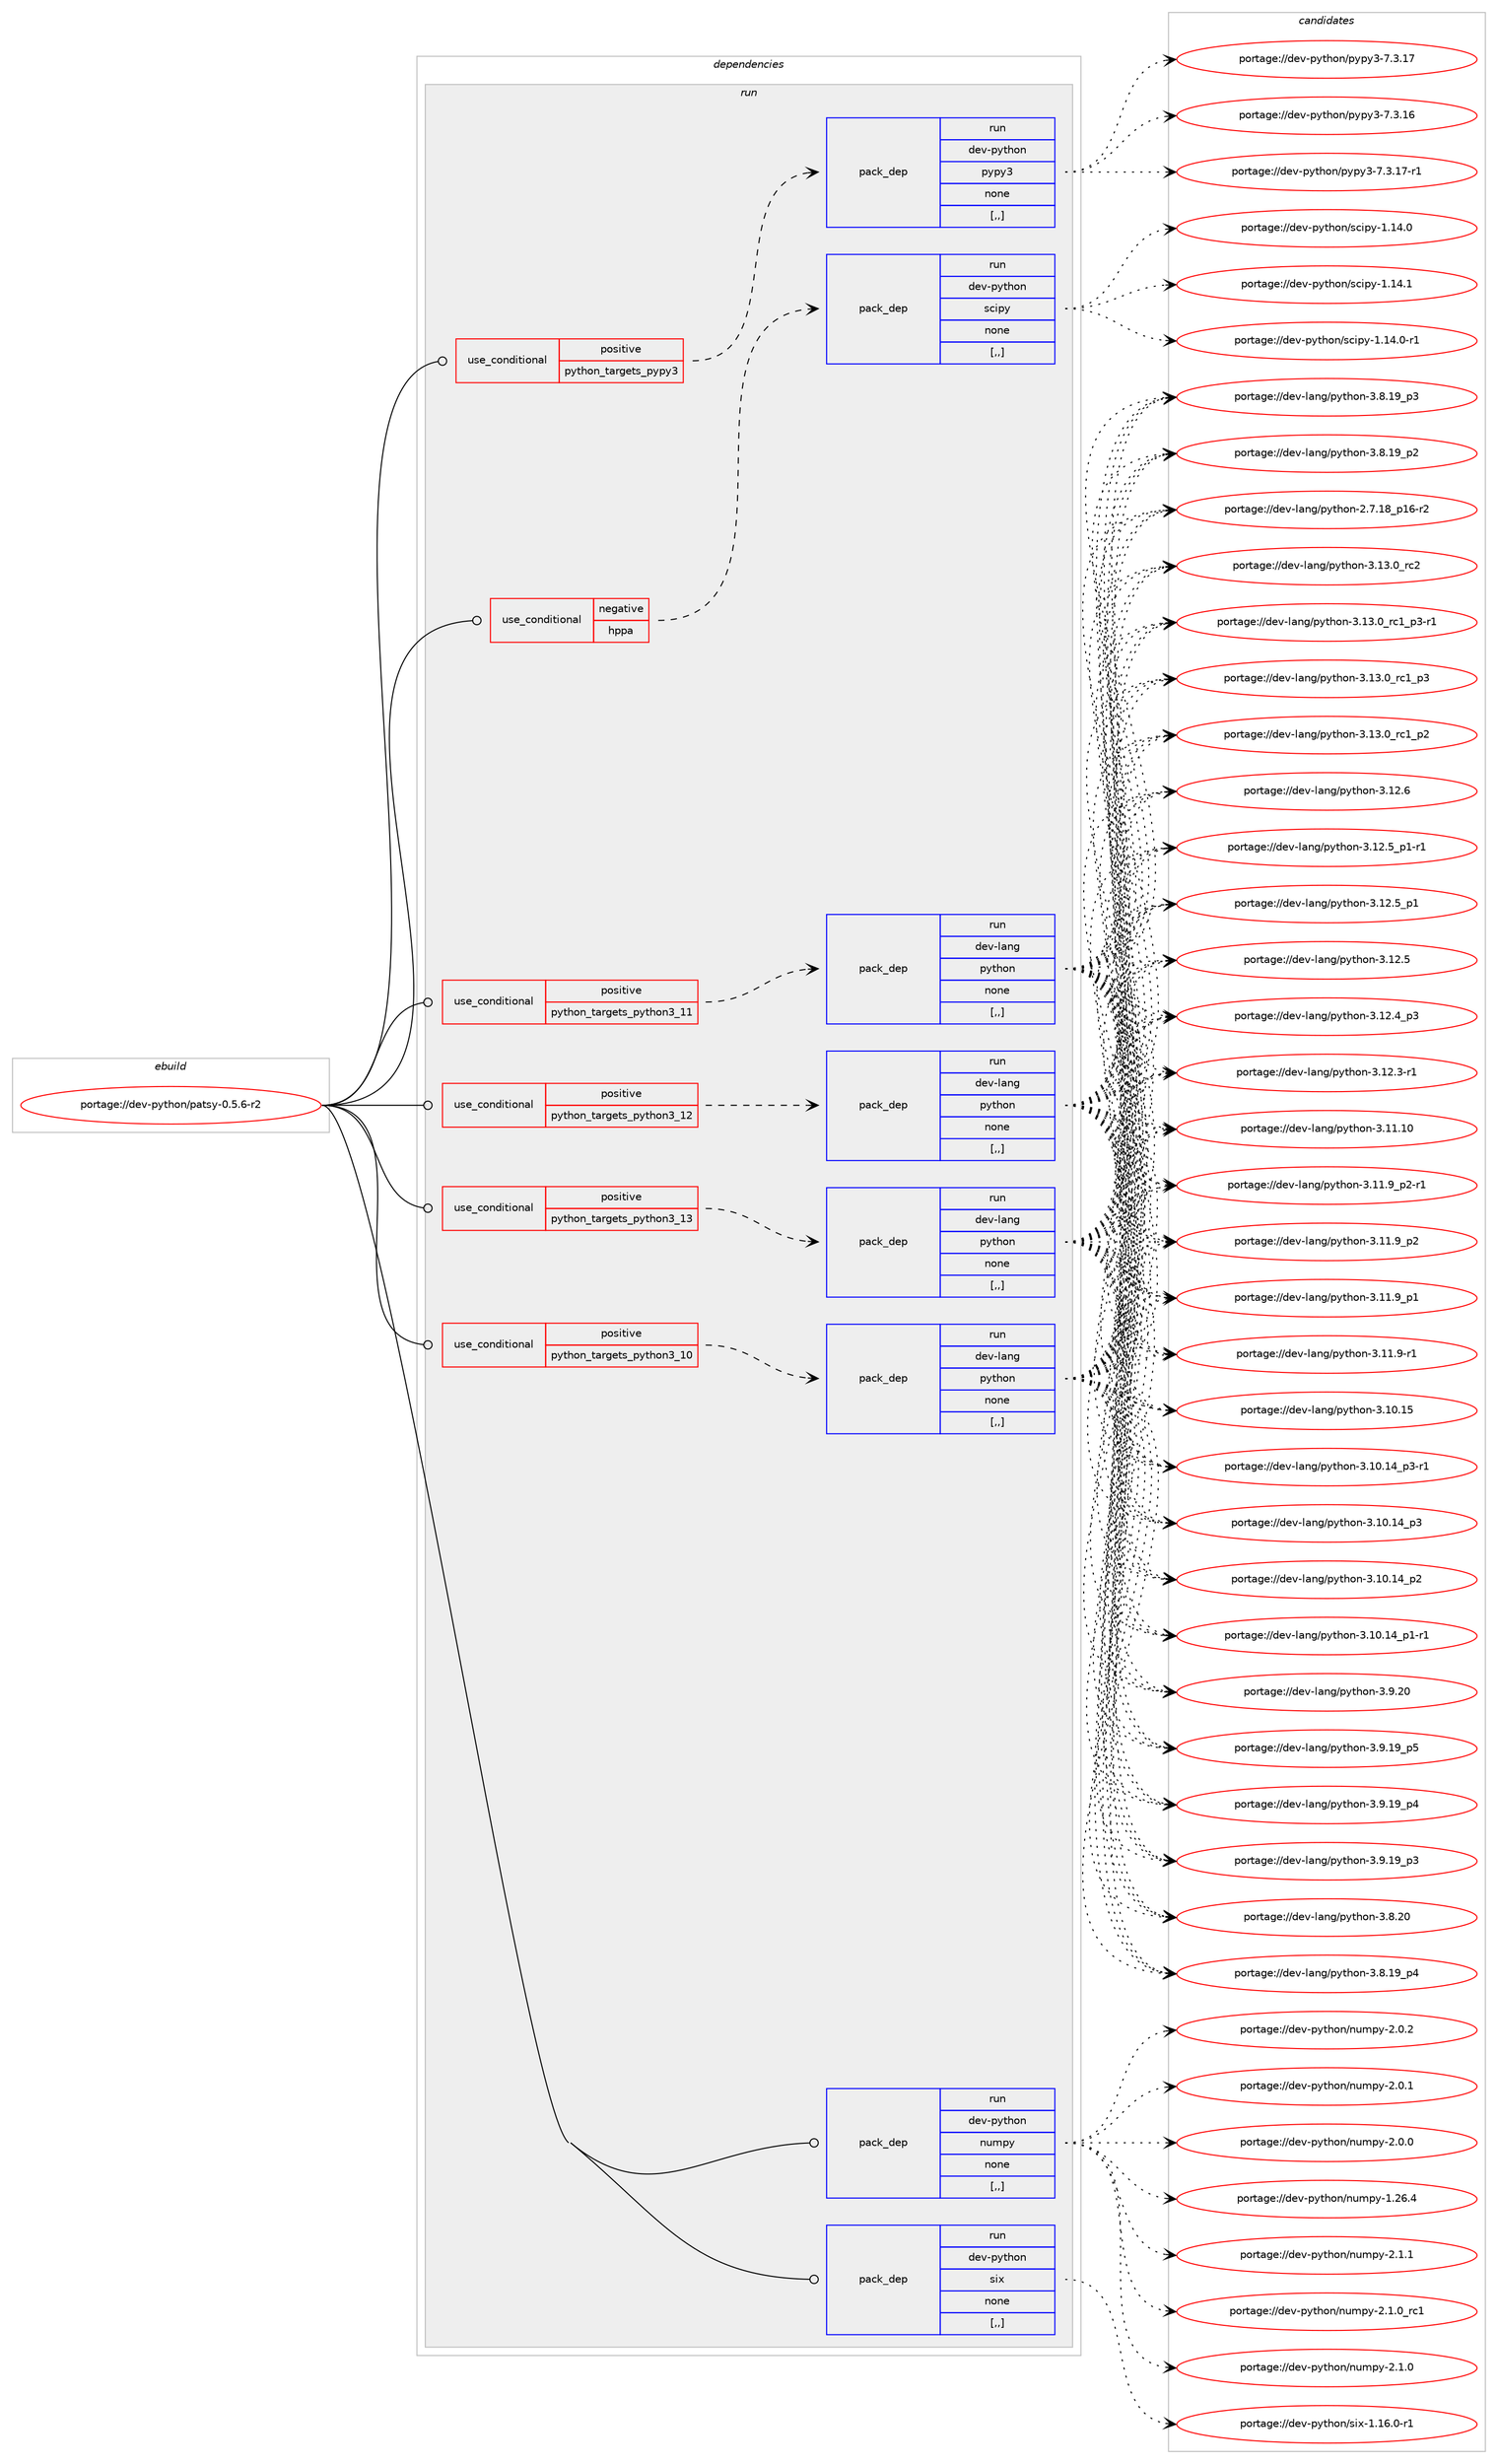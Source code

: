 digraph prolog {

# *************
# Graph options
# *************

newrank=true;
concentrate=true;
compound=true;
graph [rankdir=LR,fontname=Helvetica,fontsize=10,ranksep=1.5];#, ranksep=2.5, nodesep=0.2];
edge  [arrowhead=vee];
node  [fontname=Helvetica,fontsize=10];

# **********
# The ebuild
# **********

subgraph cluster_leftcol {
color=gray;
label=<<i>ebuild</i>>;
id [label="portage://dev-python/patsy-0.5.6-r2", color=red, width=4, href="../dev-python/patsy-0.5.6-r2.svg"];
}

# ****************
# The dependencies
# ****************

subgraph cluster_midcol {
color=gray;
label=<<i>dependencies</i>>;
subgraph cluster_compile {
fillcolor="#eeeeee";
style=filled;
label=<<i>compile</i>>;
}
subgraph cluster_compileandrun {
fillcolor="#eeeeee";
style=filled;
label=<<i>compile and run</i>>;
}
subgraph cluster_run {
fillcolor="#eeeeee";
style=filled;
label=<<i>run</i>>;
subgraph cond166181 {
dependency648402 [label=<<TABLE BORDER="0" CELLBORDER="1" CELLSPACING="0" CELLPADDING="4"><TR><TD ROWSPAN="3" CELLPADDING="10">use_conditional</TD></TR><TR><TD>negative</TD></TR><TR><TD>hppa</TD></TR></TABLE>>, shape=none, color=red];
subgraph pack477400 {
dependency648403 [label=<<TABLE BORDER="0" CELLBORDER="1" CELLSPACING="0" CELLPADDING="4" WIDTH="220"><TR><TD ROWSPAN="6" CELLPADDING="30">pack_dep</TD></TR><TR><TD WIDTH="110">run</TD></TR><TR><TD>dev-python</TD></TR><TR><TD>scipy</TD></TR><TR><TD>none</TD></TR><TR><TD>[,,]</TD></TR></TABLE>>, shape=none, color=blue];
}
dependency648402:e -> dependency648403:w [weight=20,style="dashed",arrowhead="vee"];
}
id:e -> dependency648402:w [weight=20,style="solid",arrowhead="odot"];
subgraph cond166182 {
dependency648404 [label=<<TABLE BORDER="0" CELLBORDER="1" CELLSPACING="0" CELLPADDING="4"><TR><TD ROWSPAN="3" CELLPADDING="10">use_conditional</TD></TR><TR><TD>positive</TD></TR><TR><TD>python_targets_pypy3</TD></TR></TABLE>>, shape=none, color=red];
subgraph pack477401 {
dependency648405 [label=<<TABLE BORDER="0" CELLBORDER="1" CELLSPACING="0" CELLPADDING="4" WIDTH="220"><TR><TD ROWSPAN="6" CELLPADDING="30">pack_dep</TD></TR><TR><TD WIDTH="110">run</TD></TR><TR><TD>dev-python</TD></TR><TR><TD>pypy3</TD></TR><TR><TD>none</TD></TR><TR><TD>[,,]</TD></TR></TABLE>>, shape=none, color=blue];
}
dependency648404:e -> dependency648405:w [weight=20,style="dashed",arrowhead="vee"];
}
id:e -> dependency648404:w [weight=20,style="solid",arrowhead="odot"];
subgraph cond166183 {
dependency648406 [label=<<TABLE BORDER="0" CELLBORDER="1" CELLSPACING="0" CELLPADDING="4"><TR><TD ROWSPAN="3" CELLPADDING="10">use_conditional</TD></TR><TR><TD>positive</TD></TR><TR><TD>python_targets_python3_10</TD></TR></TABLE>>, shape=none, color=red];
subgraph pack477402 {
dependency648407 [label=<<TABLE BORDER="0" CELLBORDER="1" CELLSPACING="0" CELLPADDING="4" WIDTH="220"><TR><TD ROWSPAN="6" CELLPADDING="30">pack_dep</TD></TR><TR><TD WIDTH="110">run</TD></TR><TR><TD>dev-lang</TD></TR><TR><TD>python</TD></TR><TR><TD>none</TD></TR><TR><TD>[,,]</TD></TR></TABLE>>, shape=none, color=blue];
}
dependency648406:e -> dependency648407:w [weight=20,style="dashed",arrowhead="vee"];
}
id:e -> dependency648406:w [weight=20,style="solid",arrowhead="odot"];
subgraph cond166184 {
dependency648408 [label=<<TABLE BORDER="0" CELLBORDER="1" CELLSPACING="0" CELLPADDING="4"><TR><TD ROWSPAN="3" CELLPADDING="10">use_conditional</TD></TR><TR><TD>positive</TD></TR><TR><TD>python_targets_python3_11</TD></TR></TABLE>>, shape=none, color=red];
subgraph pack477403 {
dependency648409 [label=<<TABLE BORDER="0" CELLBORDER="1" CELLSPACING="0" CELLPADDING="4" WIDTH="220"><TR><TD ROWSPAN="6" CELLPADDING="30">pack_dep</TD></TR><TR><TD WIDTH="110">run</TD></TR><TR><TD>dev-lang</TD></TR><TR><TD>python</TD></TR><TR><TD>none</TD></TR><TR><TD>[,,]</TD></TR></TABLE>>, shape=none, color=blue];
}
dependency648408:e -> dependency648409:w [weight=20,style="dashed",arrowhead="vee"];
}
id:e -> dependency648408:w [weight=20,style="solid",arrowhead="odot"];
subgraph cond166185 {
dependency648410 [label=<<TABLE BORDER="0" CELLBORDER="1" CELLSPACING="0" CELLPADDING="4"><TR><TD ROWSPAN="3" CELLPADDING="10">use_conditional</TD></TR><TR><TD>positive</TD></TR><TR><TD>python_targets_python3_12</TD></TR></TABLE>>, shape=none, color=red];
subgraph pack477404 {
dependency648411 [label=<<TABLE BORDER="0" CELLBORDER="1" CELLSPACING="0" CELLPADDING="4" WIDTH="220"><TR><TD ROWSPAN="6" CELLPADDING="30">pack_dep</TD></TR><TR><TD WIDTH="110">run</TD></TR><TR><TD>dev-lang</TD></TR><TR><TD>python</TD></TR><TR><TD>none</TD></TR><TR><TD>[,,]</TD></TR></TABLE>>, shape=none, color=blue];
}
dependency648410:e -> dependency648411:w [weight=20,style="dashed",arrowhead="vee"];
}
id:e -> dependency648410:w [weight=20,style="solid",arrowhead="odot"];
subgraph cond166186 {
dependency648412 [label=<<TABLE BORDER="0" CELLBORDER="1" CELLSPACING="0" CELLPADDING="4"><TR><TD ROWSPAN="3" CELLPADDING="10">use_conditional</TD></TR><TR><TD>positive</TD></TR><TR><TD>python_targets_python3_13</TD></TR></TABLE>>, shape=none, color=red];
subgraph pack477405 {
dependency648413 [label=<<TABLE BORDER="0" CELLBORDER="1" CELLSPACING="0" CELLPADDING="4" WIDTH="220"><TR><TD ROWSPAN="6" CELLPADDING="30">pack_dep</TD></TR><TR><TD WIDTH="110">run</TD></TR><TR><TD>dev-lang</TD></TR><TR><TD>python</TD></TR><TR><TD>none</TD></TR><TR><TD>[,,]</TD></TR></TABLE>>, shape=none, color=blue];
}
dependency648412:e -> dependency648413:w [weight=20,style="dashed",arrowhead="vee"];
}
id:e -> dependency648412:w [weight=20,style="solid",arrowhead="odot"];
subgraph pack477406 {
dependency648414 [label=<<TABLE BORDER="0" CELLBORDER="1" CELLSPACING="0" CELLPADDING="4" WIDTH="220"><TR><TD ROWSPAN="6" CELLPADDING="30">pack_dep</TD></TR><TR><TD WIDTH="110">run</TD></TR><TR><TD>dev-python</TD></TR><TR><TD>numpy</TD></TR><TR><TD>none</TD></TR><TR><TD>[,,]</TD></TR></TABLE>>, shape=none, color=blue];
}
id:e -> dependency648414:w [weight=20,style="solid",arrowhead="odot"];
subgraph pack477407 {
dependency648415 [label=<<TABLE BORDER="0" CELLBORDER="1" CELLSPACING="0" CELLPADDING="4" WIDTH="220"><TR><TD ROWSPAN="6" CELLPADDING="30">pack_dep</TD></TR><TR><TD WIDTH="110">run</TD></TR><TR><TD>dev-python</TD></TR><TR><TD>six</TD></TR><TR><TD>none</TD></TR><TR><TD>[,,]</TD></TR></TABLE>>, shape=none, color=blue];
}
id:e -> dependency648415:w [weight=20,style="solid",arrowhead="odot"];
}
}

# **************
# The candidates
# **************

subgraph cluster_choices {
rank=same;
color=gray;
label=<<i>candidates</i>>;

subgraph choice477400 {
color=black;
nodesep=1;
choice10010111845112121116104111110471159910511212145494649524649 [label="portage://dev-python/scipy-1.14.1", color=red, width=4,href="../dev-python/scipy-1.14.1.svg"];
choice100101118451121211161041111104711599105112121454946495246484511449 [label="portage://dev-python/scipy-1.14.0-r1", color=red, width=4,href="../dev-python/scipy-1.14.0-r1.svg"];
choice10010111845112121116104111110471159910511212145494649524648 [label="portage://dev-python/scipy-1.14.0", color=red, width=4,href="../dev-python/scipy-1.14.0.svg"];
dependency648403:e -> choice10010111845112121116104111110471159910511212145494649524649:w [style=dotted,weight="100"];
dependency648403:e -> choice100101118451121211161041111104711599105112121454946495246484511449:w [style=dotted,weight="100"];
dependency648403:e -> choice10010111845112121116104111110471159910511212145494649524648:w [style=dotted,weight="100"];
}
subgraph choice477401 {
color=black;
nodesep=1;
choice100101118451121211161041111104711212111212151455546514649554511449 [label="portage://dev-python/pypy3-7.3.17-r1", color=red, width=4,href="../dev-python/pypy3-7.3.17-r1.svg"];
choice10010111845112121116104111110471121211121215145554651464955 [label="portage://dev-python/pypy3-7.3.17", color=red, width=4,href="../dev-python/pypy3-7.3.17.svg"];
choice10010111845112121116104111110471121211121215145554651464954 [label="portage://dev-python/pypy3-7.3.16", color=red, width=4,href="../dev-python/pypy3-7.3.16.svg"];
dependency648405:e -> choice100101118451121211161041111104711212111212151455546514649554511449:w [style=dotted,weight="100"];
dependency648405:e -> choice10010111845112121116104111110471121211121215145554651464955:w [style=dotted,weight="100"];
dependency648405:e -> choice10010111845112121116104111110471121211121215145554651464954:w [style=dotted,weight="100"];
}
subgraph choice477402 {
color=black;
nodesep=1;
choice10010111845108971101034711212111610411111045514649514648951149950 [label="portage://dev-lang/python-3.13.0_rc2", color=red, width=4,href="../dev-lang/python-3.13.0_rc2.svg"];
choice1001011184510897110103471121211161041111104551464951464895114994995112514511449 [label="portage://dev-lang/python-3.13.0_rc1_p3-r1", color=red, width=4,href="../dev-lang/python-3.13.0_rc1_p3-r1.svg"];
choice100101118451089711010347112121116104111110455146495146489511499499511251 [label="portage://dev-lang/python-3.13.0_rc1_p3", color=red, width=4,href="../dev-lang/python-3.13.0_rc1_p3.svg"];
choice100101118451089711010347112121116104111110455146495146489511499499511250 [label="portage://dev-lang/python-3.13.0_rc1_p2", color=red, width=4,href="../dev-lang/python-3.13.0_rc1_p2.svg"];
choice10010111845108971101034711212111610411111045514649504654 [label="portage://dev-lang/python-3.12.6", color=red, width=4,href="../dev-lang/python-3.12.6.svg"];
choice1001011184510897110103471121211161041111104551464950465395112494511449 [label="portage://dev-lang/python-3.12.5_p1-r1", color=red, width=4,href="../dev-lang/python-3.12.5_p1-r1.svg"];
choice100101118451089711010347112121116104111110455146495046539511249 [label="portage://dev-lang/python-3.12.5_p1", color=red, width=4,href="../dev-lang/python-3.12.5_p1.svg"];
choice10010111845108971101034711212111610411111045514649504653 [label="portage://dev-lang/python-3.12.5", color=red, width=4,href="../dev-lang/python-3.12.5.svg"];
choice100101118451089711010347112121116104111110455146495046529511251 [label="portage://dev-lang/python-3.12.4_p3", color=red, width=4,href="../dev-lang/python-3.12.4_p3.svg"];
choice100101118451089711010347112121116104111110455146495046514511449 [label="portage://dev-lang/python-3.12.3-r1", color=red, width=4,href="../dev-lang/python-3.12.3-r1.svg"];
choice1001011184510897110103471121211161041111104551464949464948 [label="portage://dev-lang/python-3.11.10", color=red, width=4,href="../dev-lang/python-3.11.10.svg"];
choice1001011184510897110103471121211161041111104551464949465795112504511449 [label="portage://dev-lang/python-3.11.9_p2-r1", color=red, width=4,href="../dev-lang/python-3.11.9_p2-r1.svg"];
choice100101118451089711010347112121116104111110455146494946579511250 [label="portage://dev-lang/python-3.11.9_p2", color=red, width=4,href="../dev-lang/python-3.11.9_p2.svg"];
choice100101118451089711010347112121116104111110455146494946579511249 [label="portage://dev-lang/python-3.11.9_p1", color=red, width=4,href="../dev-lang/python-3.11.9_p1.svg"];
choice100101118451089711010347112121116104111110455146494946574511449 [label="portage://dev-lang/python-3.11.9-r1", color=red, width=4,href="../dev-lang/python-3.11.9-r1.svg"];
choice1001011184510897110103471121211161041111104551464948464953 [label="portage://dev-lang/python-3.10.15", color=red, width=4,href="../dev-lang/python-3.10.15.svg"];
choice100101118451089711010347112121116104111110455146494846495295112514511449 [label="portage://dev-lang/python-3.10.14_p3-r1", color=red, width=4,href="../dev-lang/python-3.10.14_p3-r1.svg"];
choice10010111845108971101034711212111610411111045514649484649529511251 [label="portage://dev-lang/python-3.10.14_p3", color=red, width=4,href="../dev-lang/python-3.10.14_p3.svg"];
choice10010111845108971101034711212111610411111045514649484649529511250 [label="portage://dev-lang/python-3.10.14_p2", color=red, width=4,href="../dev-lang/python-3.10.14_p2.svg"];
choice100101118451089711010347112121116104111110455146494846495295112494511449 [label="portage://dev-lang/python-3.10.14_p1-r1", color=red, width=4,href="../dev-lang/python-3.10.14_p1-r1.svg"];
choice10010111845108971101034711212111610411111045514657465048 [label="portage://dev-lang/python-3.9.20", color=red, width=4,href="../dev-lang/python-3.9.20.svg"];
choice100101118451089711010347112121116104111110455146574649579511253 [label="portage://dev-lang/python-3.9.19_p5", color=red, width=4,href="../dev-lang/python-3.9.19_p5.svg"];
choice100101118451089711010347112121116104111110455146574649579511252 [label="portage://dev-lang/python-3.9.19_p4", color=red, width=4,href="../dev-lang/python-3.9.19_p4.svg"];
choice100101118451089711010347112121116104111110455146574649579511251 [label="portage://dev-lang/python-3.9.19_p3", color=red, width=4,href="../dev-lang/python-3.9.19_p3.svg"];
choice10010111845108971101034711212111610411111045514656465048 [label="portage://dev-lang/python-3.8.20", color=red, width=4,href="../dev-lang/python-3.8.20.svg"];
choice100101118451089711010347112121116104111110455146564649579511252 [label="portage://dev-lang/python-3.8.19_p4", color=red, width=4,href="../dev-lang/python-3.8.19_p4.svg"];
choice100101118451089711010347112121116104111110455146564649579511251 [label="portage://dev-lang/python-3.8.19_p3", color=red, width=4,href="../dev-lang/python-3.8.19_p3.svg"];
choice100101118451089711010347112121116104111110455146564649579511250 [label="portage://dev-lang/python-3.8.19_p2", color=red, width=4,href="../dev-lang/python-3.8.19_p2.svg"];
choice100101118451089711010347112121116104111110455046554649569511249544511450 [label="portage://dev-lang/python-2.7.18_p16-r2", color=red, width=4,href="../dev-lang/python-2.7.18_p16-r2.svg"];
dependency648407:e -> choice10010111845108971101034711212111610411111045514649514648951149950:w [style=dotted,weight="100"];
dependency648407:e -> choice1001011184510897110103471121211161041111104551464951464895114994995112514511449:w [style=dotted,weight="100"];
dependency648407:e -> choice100101118451089711010347112121116104111110455146495146489511499499511251:w [style=dotted,weight="100"];
dependency648407:e -> choice100101118451089711010347112121116104111110455146495146489511499499511250:w [style=dotted,weight="100"];
dependency648407:e -> choice10010111845108971101034711212111610411111045514649504654:w [style=dotted,weight="100"];
dependency648407:e -> choice1001011184510897110103471121211161041111104551464950465395112494511449:w [style=dotted,weight="100"];
dependency648407:e -> choice100101118451089711010347112121116104111110455146495046539511249:w [style=dotted,weight="100"];
dependency648407:e -> choice10010111845108971101034711212111610411111045514649504653:w [style=dotted,weight="100"];
dependency648407:e -> choice100101118451089711010347112121116104111110455146495046529511251:w [style=dotted,weight="100"];
dependency648407:e -> choice100101118451089711010347112121116104111110455146495046514511449:w [style=dotted,weight="100"];
dependency648407:e -> choice1001011184510897110103471121211161041111104551464949464948:w [style=dotted,weight="100"];
dependency648407:e -> choice1001011184510897110103471121211161041111104551464949465795112504511449:w [style=dotted,weight="100"];
dependency648407:e -> choice100101118451089711010347112121116104111110455146494946579511250:w [style=dotted,weight="100"];
dependency648407:e -> choice100101118451089711010347112121116104111110455146494946579511249:w [style=dotted,weight="100"];
dependency648407:e -> choice100101118451089711010347112121116104111110455146494946574511449:w [style=dotted,weight="100"];
dependency648407:e -> choice1001011184510897110103471121211161041111104551464948464953:w [style=dotted,weight="100"];
dependency648407:e -> choice100101118451089711010347112121116104111110455146494846495295112514511449:w [style=dotted,weight="100"];
dependency648407:e -> choice10010111845108971101034711212111610411111045514649484649529511251:w [style=dotted,weight="100"];
dependency648407:e -> choice10010111845108971101034711212111610411111045514649484649529511250:w [style=dotted,weight="100"];
dependency648407:e -> choice100101118451089711010347112121116104111110455146494846495295112494511449:w [style=dotted,weight="100"];
dependency648407:e -> choice10010111845108971101034711212111610411111045514657465048:w [style=dotted,weight="100"];
dependency648407:e -> choice100101118451089711010347112121116104111110455146574649579511253:w [style=dotted,weight="100"];
dependency648407:e -> choice100101118451089711010347112121116104111110455146574649579511252:w [style=dotted,weight="100"];
dependency648407:e -> choice100101118451089711010347112121116104111110455146574649579511251:w [style=dotted,weight="100"];
dependency648407:e -> choice10010111845108971101034711212111610411111045514656465048:w [style=dotted,weight="100"];
dependency648407:e -> choice100101118451089711010347112121116104111110455146564649579511252:w [style=dotted,weight="100"];
dependency648407:e -> choice100101118451089711010347112121116104111110455146564649579511251:w [style=dotted,weight="100"];
dependency648407:e -> choice100101118451089711010347112121116104111110455146564649579511250:w [style=dotted,weight="100"];
dependency648407:e -> choice100101118451089711010347112121116104111110455046554649569511249544511450:w [style=dotted,weight="100"];
}
subgraph choice477403 {
color=black;
nodesep=1;
choice10010111845108971101034711212111610411111045514649514648951149950 [label="portage://dev-lang/python-3.13.0_rc2", color=red, width=4,href="../dev-lang/python-3.13.0_rc2.svg"];
choice1001011184510897110103471121211161041111104551464951464895114994995112514511449 [label="portage://dev-lang/python-3.13.0_rc1_p3-r1", color=red, width=4,href="../dev-lang/python-3.13.0_rc1_p3-r1.svg"];
choice100101118451089711010347112121116104111110455146495146489511499499511251 [label="portage://dev-lang/python-3.13.0_rc1_p3", color=red, width=4,href="../dev-lang/python-3.13.0_rc1_p3.svg"];
choice100101118451089711010347112121116104111110455146495146489511499499511250 [label="portage://dev-lang/python-3.13.0_rc1_p2", color=red, width=4,href="../dev-lang/python-3.13.0_rc1_p2.svg"];
choice10010111845108971101034711212111610411111045514649504654 [label="portage://dev-lang/python-3.12.6", color=red, width=4,href="../dev-lang/python-3.12.6.svg"];
choice1001011184510897110103471121211161041111104551464950465395112494511449 [label="portage://dev-lang/python-3.12.5_p1-r1", color=red, width=4,href="../dev-lang/python-3.12.5_p1-r1.svg"];
choice100101118451089711010347112121116104111110455146495046539511249 [label="portage://dev-lang/python-3.12.5_p1", color=red, width=4,href="../dev-lang/python-3.12.5_p1.svg"];
choice10010111845108971101034711212111610411111045514649504653 [label="portage://dev-lang/python-3.12.5", color=red, width=4,href="../dev-lang/python-3.12.5.svg"];
choice100101118451089711010347112121116104111110455146495046529511251 [label="portage://dev-lang/python-3.12.4_p3", color=red, width=4,href="../dev-lang/python-3.12.4_p3.svg"];
choice100101118451089711010347112121116104111110455146495046514511449 [label="portage://dev-lang/python-3.12.3-r1", color=red, width=4,href="../dev-lang/python-3.12.3-r1.svg"];
choice1001011184510897110103471121211161041111104551464949464948 [label="portage://dev-lang/python-3.11.10", color=red, width=4,href="../dev-lang/python-3.11.10.svg"];
choice1001011184510897110103471121211161041111104551464949465795112504511449 [label="portage://dev-lang/python-3.11.9_p2-r1", color=red, width=4,href="../dev-lang/python-3.11.9_p2-r1.svg"];
choice100101118451089711010347112121116104111110455146494946579511250 [label="portage://dev-lang/python-3.11.9_p2", color=red, width=4,href="../dev-lang/python-3.11.9_p2.svg"];
choice100101118451089711010347112121116104111110455146494946579511249 [label="portage://dev-lang/python-3.11.9_p1", color=red, width=4,href="../dev-lang/python-3.11.9_p1.svg"];
choice100101118451089711010347112121116104111110455146494946574511449 [label="portage://dev-lang/python-3.11.9-r1", color=red, width=4,href="../dev-lang/python-3.11.9-r1.svg"];
choice1001011184510897110103471121211161041111104551464948464953 [label="portage://dev-lang/python-3.10.15", color=red, width=4,href="../dev-lang/python-3.10.15.svg"];
choice100101118451089711010347112121116104111110455146494846495295112514511449 [label="portage://dev-lang/python-3.10.14_p3-r1", color=red, width=4,href="../dev-lang/python-3.10.14_p3-r1.svg"];
choice10010111845108971101034711212111610411111045514649484649529511251 [label="portage://dev-lang/python-3.10.14_p3", color=red, width=4,href="../dev-lang/python-3.10.14_p3.svg"];
choice10010111845108971101034711212111610411111045514649484649529511250 [label="portage://dev-lang/python-3.10.14_p2", color=red, width=4,href="../dev-lang/python-3.10.14_p2.svg"];
choice100101118451089711010347112121116104111110455146494846495295112494511449 [label="portage://dev-lang/python-3.10.14_p1-r1", color=red, width=4,href="../dev-lang/python-3.10.14_p1-r1.svg"];
choice10010111845108971101034711212111610411111045514657465048 [label="portage://dev-lang/python-3.9.20", color=red, width=4,href="../dev-lang/python-3.9.20.svg"];
choice100101118451089711010347112121116104111110455146574649579511253 [label="portage://dev-lang/python-3.9.19_p5", color=red, width=4,href="../dev-lang/python-3.9.19_p5.svg"];
choice100101118451089711010347112121116104111110455146574649579511252 [label="portage://dev-lang/python-3.9.19_p4", color=red, width=4,href="../dev-lang/python-3.9.19_p4.svg"];
choice100101118451089711010347112121116104111110455146574649579511251 [label="portage://dev-lang/python-3.9.19_p3", color=red, width=4,href="../dev-lang/python-3.9.19_p3.svg"];
choice10010111845108971101034711212111610411111045514656465048 [label="portage://dev-lang/python-3.8.20", color=red, width=4,href="../dev-lang/python-3.8.20.svg"];
choice100101118451089711010347112121116104111110455146564649579511252 [label="portage://dev-lang/python-3.8.19_p4", color=red, width=4,href="../dev-lang/python-3.8.19_p4.svg"];
choice100101118451089711010347112121116104111110455146564649579511251 [label="portage://dev-lang/python-3.8.19_p3", color=red, width=4,href="../dev-lang/python-3.8.19_p3.svg"];
choice100101118451089711010347112121116104111110455146564649579511250 [label="portage://dev-lang/python-3.8.19_p2", color=red, width=4,href="../dev-lang/python-3.8.19_p2.svg"];
choice100101118451089711010347112121116104111110455046554649569511249544511450 [label="portage://dev-lang/python-2.7.18_p16-r2", color=red, width=4,href="../dev-lang/python-2.7.18_p16-r2.svg"];
dependency648409:e -> choice10010111845108971101034711212111610411111045514649514648951149950:w [style=dotted,weight="100"];
dependency648409:e -> choice1001011184510897110103471121211161041111104551464951464895114994995112514511449:w [style=dotted,weight="100"];
dependency648409:e -> choice100101118451089711010347112121116104111110455146495146489511499499511251:w [style=dotted,weight="100"];
dependency648409:e -> choice100101118451089711010347112121116104111110455146495146489511499499511250:w [style=dotted,weight="100"];
dependency648409:e -> choice10010111845108971101034711212111610411111045514649504654:w [style=dotted,weight="100"];
dependency648409:e -> choice1001011184510897110103471121211161041111104551464950465395112494511449:w [style=dotted,weight="100"];
dependency648409:e -> choice100101118451089711010347112121116104111110455146495046539511249:w [style=dotted,weight="100"];
dependency648409:e -> choice10010111845108971101034711212111610411111045514649504653:w [style=dotted,weight="100"];
dependency648409:e -> choice100101118451089711010347112121116104111110455146495046529511251:w [style=dotted,weight="100"];
dependency648409:e -> choice100101118451089711010347112121116104111110455146495046514511449:w [style=dotted,weight="100"];
dependency648409:e -> choice1001011184510897110103471121211161041111104551464949464948:w [style=dotted,weight="100"];
dependency648409:e -> choice1001011184510897110103471121211161041111104551464949465795112504511449:w [style=dotted,weight="100"];
dependency648409:e -> choice100101118451089711010347112121116104111110455146494946579511250:w [style=dotted,weight="100"];
dependency648409:e -> choice100101118451089711010347112121116104111110455146494946579511249:w [style=dotted,weight="100"];
dependency648409:e -> choice100101118451089711010347112121116104111110455146494946574511449:w [style=dotted,weight="100"];
dependency648409:e -> choice1001011184510897110103471121211161041111104551464948464953:w [style=dotted,weight="100"];
dependency648409:e -> choice100101118451089711010347112121116104111110455146494846495295112514511449:w [style=dotted,weight="100"];
dependency648409:e -> choice10010111845108971101034711212111610411111045514649484649529511251:w [style=dotted,weight="100"];
dependency648409:e -> choice10010111845108971101034711212111610411111045514649484649529511250:w [style=dotted,weight="100"];
dependency648409:e -> choice100101118451089711010347112121116104111110455146494846495295112494511449:w [style=dotted,weight="100"];
dependency648409:e -> choice10010111845108971101034711212111610411111045514657465048:w [style=dotted,weight="100"];
dependency648409:e -> choice100101118451089711010347112121116104111110455146574649579511253:w [style=dotted,weight="100"];
dependency648409:e -> choice100101118451089711010347112121116104111110455146574649579511252:w [style=dotted,weight="100"];
dependency648409:e -> choice100101118451089711010347112121116104111110455146574649579511251:w [style=dotted,weight="100"];
dependency648409:e -> choice10010111845108971101034711212111610411111045514656465048:w [style=dotted,weight="100"];
dependency648409:e -> choice100101118451089711010347112121116104111110455146564649579511252:w [style=dotted,weight="100"];
dependency648409:e -> choice100101118451089711010347112121116104111110455146564649579511251:w [style=dotted,weight="100"];
dependency648409:e -> choice100101118451089711010347112121116104111110455146564649579511250:w [style=dotted,weight="100"];
dependency648409:e -> choice100101118451089711010347112121116104111110455046554649569511249544511450:w [style=dotted,weight="100"];
}
subgraph choice477404 {
color=black;
nodesep=1;
choice10010111845108971101034711212111610411111045514649514648951149950 [label="portage://dev-lang/python-3.13.0_rc2", color=red, width=4,href="../dev-lang/python-3.13.0_rc2.svg"];
choice1001011184510897110103471121211161041111104551464951464895114994995112514511449 [label="portage://dev-lang/python-3.13.0_rc1_p3-r1", color=red, width=4,href="../dev-lang/python-3.13.0_rc1_p3-r1.svg"];
choice100101118451089711010347112121116104111110455146495146489511499499511251 [label="portage://dev-lang/python-3.13.0_rc1_p3", color=red, width=4,href="../dev-lang/python-3.13.0_rc1_p3.svg"];
choice100101118451089711010347112121116104111110455146495146489511499499511250 [label="portage://dev-lang/python-3.13.0_rc1_p2", color=red, width=4,href="../dev-lang/python-3.13.0_rc1_p2.svg"];
choice10010111845108971101034711212111610411111045514649504654 [label="portage://dev-lang/python-3.12.6", color=red, width=4,href="../dev-lang/python-3.12.6.svg"];
choice1001011184510897110103471121211161041111104551464950465395112494511449 [label="portage://dev-lang/python-3.12.5_p1-r1", color=red, width=4,href="../dev-lang/python-3.12.5_p1-r1.svg"];
choice100101118451089711010347112121116104111110455146495046539511249 [label="portage://dev-lang/python-3.12.5_p1", color=red, width=4,href="../dev-lang/python-3.12.5_p1.svg"];
choice10010111845108971101034711212111610411111045514649504653 [label="portage://dev-lang/python-3.12.5", color=red, width=4,href="../dev-lang/python-3.12.5.svg"];
choice100101118451089711010347112121116104111110455146495046529511251 [label="portage://dev-lang/python-3.12.4_p3", color=red, width=4,href="../dev-lang/python-3.12.4_p3.svg"];
choice100101118451089711010347112121116104111110455146495046514511449 [label="portage://dev-lang/python-3.12.3-r1", color=red, width=4,href="../dev-lang/python-3.12.3-r1.svg"];
choice1001011184510897110103471121211161041111104551464949464948 [label="portage://dev-lang/python-3.11.10", color=red, width=4,href="../dev-lang/python-3.11.10.svg"];
choice1001011184510897110103471121211161041111104551464949465795112504511449 [label="portage://dev-lang/python-3.11.9_p2-r1", color=red, width=4,href="../dev-lang/python-3.11.9_p2-r1.svg"];
choice100101118451089711010347112121116104111110455146494946579511250 [label="portage://dev-lang/python-3.11.9_p2", color=red, width=4,href="../dev-lang/python-3.11.9_p2.svg"];
choice100101118451089711010347112121116104111110455146494946579511249 [label="portage://dev-lang/python-3.11.9_p1", color=red, width=4,href="../dev-lang/python-3.11.9_p1.svg"];
choice100101118451089711010347112121116104111110455146494946574511449 [label="portage://dev-lang/python-3.11.9-r1", color=red, width=4,href="../dev-lang/python-3.11.9-r1.svg"];
choice1001011184510897110103471121211161041111104551464948464953 [label="portage://dev-lang/python-3.10.15", color=red, width=4,href="../dev-lang/python-3.10.15.svg"];
choice100101118451089711010347112121116104111110455146494846495295112514511449 [label="portage://dev-lang/python-3.10.14_p3-r1", color=red, width=4,href="../dev-lang/python-3.10.14_p3-r1.svg"];
choice10010111845108971101034711212111610411111045514649484649529511251 [label="portage://dev-lang/python-3.10.14_p3", color=red, width=4,href="../dev-lang/python-3.10.14_p3.svg"];
choice10010111845108971101034711212111610411111045514649484649529511250 [label="portage://dev-lang/python-3.10.14_p2", color=red, width=4,href="../dev-lang/python-3.10.14_p2.svg"];
choice100101118451089711010347112121116104111110455146494846495295112494511449 [label="portage://dev-lang/python-3.10.14_p1-r1", color=red, width=4,href="../dev-lang/python-3.10.14_p1-r1.svg"];
choice10010111845108971101034711212111610411111045514657465048 [label="portage://dev-lang/python-3.9.20", color=red, width=4,href="../dev-lang/python-3.9.20.svg"];
choice100101118451089711010347112121116104111110455146574649579511253 [label="portage://dev-lang/python-3.9.19_p5", color=red, width=4,href="../dev-lang/python-3.9.19_p5.svg"];
choice100101118451089711010347112121116104111110455146574649579511252 [label="portage://dev-lang/python-3.9.19_p4", color=red, width=4,href="../dev-lang/python-3.9.19_p4.svg"];
choice100101118451089711010347112121116104111110455146574649579511251 [label="portage://dev-lang/python-3.9.19_p3", color=red, width=4,href="../dev-lang/python-3.9.19_p3.svg"];
choice10010111845108971101034711212111610411111045514656465048 [label="portage://dev-lang/python-3.8.20", color=red, width=4,href="../dev-lang/python-3.8.20.svg"];
choice100101118451089711010347112121116104111110455146564649579511252 [label="portage://dev-lang/python-3.8.19_p4", color=red, width=4,href="../dev-lang/python-3.8.19_p4.svg"];
choice100101118451089711010347112121116104111110455146564649579511251 [label="portage://dev-lang/python-3.8.19_p3", color=red, width=4,href="../dev-lang/python-3.8.19_p3.svg"];
choice100101118451089711010347112121116104111110455146564649579511250 [label="portage://dev-lang/python-3.8.19_p2", color=red, width=4,href="../dev-lang/python-3.8.19_p2.svg"];
choice100101118451089711010347112121116104111110455046554649569511249544511450 [label="portage://dev-lang/python-2.7.18_p16-r2", color=red, width=4,href="../dev-lang/python-2.7.18_p16-r2.svg"];
dependency648411:e -> choice10010111845108971101034711212111610411111045514649514648951149950:w [style=dotted,weight="100"];
dependency648411:e -> choice1001011184510897110103471121211161041111104551464951464895114994995112514511449:w [style=dotted,weight="100"];
dependency648411:e -> choice100101118451089711010347112121116104111110455146495146489511499499511251:w [style=dotted,weight="100"];
dependency648411:e -> choice100101118451089711010347112121116104111110455146495146489511499499511250:w [style=dotted,weight="100"];
dependency648411:e -> choice10010111845108971101034711212111610411111045514649504654:w [style=dotted,weight="100"];
dependency648411:e -> choice1001011184510897110103471121211161041111104551464950465395112494511449:w [style=dotted,weight="100"];
dependency648411:e -> choice100101118451089711010347112121116104111110455146495046539511249:w [style=dotted,weight="100"];
dependency648411:e -> choice10010111845108971101034711212111610411111045514649504653:w [style=dotted,weight="100"];
dependency648411:e -> choice100101118451089711010347112121116104111110455146495046529511251:w [style=dotted,weight="100"];
dependency648411:e -> choice100101118451089711010347112121116104111110455146495046514511449:w [style=dotted,weight="100"];
dependency648411:e -> choice1001011184510897110103471121211161041111104551464949464948:w [style=dotted,weight="100"];
dependency648411:e -> choice1001011184510897110103471121211161041111104551464949465795112504511449:w [style=dotted,weight="100"];
dependency648411:e -> choice100101118451089711010347112121116104111110455146494946579511250:w [style=dotted,weight="100"];
dependency648411:e -> choice100101118451089711010347112121116104111110455146494946579511249:w [style=dotted,weight="100"];
dependency648411:e -> choice100101118451089711010347112121116104111110455146494946574511449:w [style=dotted,weight="100"];
dependency648411:e -> choice1001011184510897110103471121211161041111104551464948464953:w [style=dotted,weight="100"];
dependency648411:e -> choice100101118451089711010347112121116104111110455146494846495295112514511449:w [style=dotted,weight="100"];
dependency648411:e -> choice10010111845108971101034711212111610411111045514649484649529511251:w [style=dotted,weight="100"];
dependency648411:e -> choice10010111845108971101034711212111610411111045514649484649529511250:w [style=dotted,weight="100"];
dependency648411:e -> choice100101118451089711010347112121116104111110455146494846495295112494511449:w [style=dotted,weight="100"];
dependency648411:e -> choice10010111845108971101034711212111610411111045514657465048:w [style=dotted,weight="100"];
dependency648411:e -> choice100101118451089711010347112121116104111110455146574649579511253:w [style=dotted,weight="100"];
dependency648411:e -> choice100101118451089711010347112121116104111110455146574649579511252:w [style=dotted,weight="100"];
dependency648411:e -> choice100101118451089711010347112121116104111110455146574649579511251:w [style=dotted,weight="100"];
dependency648411:e -> choice10010111845108971101034711212111610411111045514656465048:w [style=dotted,weight="100"];
dependency648411:e -> choice100101118451089711010347112121116104111110455146564649579511252:w [style=dotted,weight="100"];
dependency648411:e -> choice100101118451089711010347112121116104111110455146564649579511251:w [style=dotted,weight="100"];
dependency648411:e -> choice100101118451089711010347112121116104111110455146564649579511250:w [style=dotted,weight="100"];
dependency648411:e -> choice100101118451089711010347112121116104111110455046554649569511249544511450:w [style=dotted,weight="100"];
}
subgraph choice477405 {
color=black;
nodesep=1;
choice10010111845108971101034711212111610411111045514649514648951149950 [label="portage://dev-lang/python-3.13.0_rc2", color=red, width=4,href="../dev-lang/python-3.13.0_rc2.svg"];
choice1001011184510897110103471121211161041111104551464951464895114994995112514511449 [label="portage://dev-lang/python-3.13.0_rc1_p3-r1", color=red, width=4,href="../dev-lang/python-3.13.0_rc1_p3-r1.svg"];
choice100101118451089711010347112121116104111110455146495146489511499499511251 [label="portage://dev-lang/python-3.13.0_rc1_p3", color=red, width=4,href="../dev-lang/python-3.13.0_rc1_p3.svg"];
choice100101118451089711010347112121116104111110455146495146489511499499511250 [label="portage://dev-lang/python-3.13.0_rc1_p2", color=red, width=4,href="../dev-lang/python-3.13.0_rc1_p2.svg"];
choice10010111845108971101034711212111610411111045514649504654 [label="portage://dev-lang/python-3.12.6", color=red, width=4,href="../dev-lang/python-3.12.6.svg"];
choice1001011184510897110103471121211161041111104551464950465395112494511449 [label="portage://dev-lang/python-3.12.5_p1-r1", color=red, width=4,href="../dev-lang/python-3.12.5_p1-r1.svg"];
choice100101118451089711010347112121116104111110455146495046539511249 [label="portage://dev-lang/python-3.12.5_p1", color=red, width=4,href="../dev-lang/python-3.12.5_p1.svg"];
choice10010111845108971101034711212111610411111045514649504653 [label="portage://dev-lang/python-3.12.5", color=red, width=4,href="../dev-lang/python-3.12.5.svg"];
choice100101118451089711010347112121116104111110455146495046529511251 [label="portage://dev-lang/python-3.12.4_p3", color=red, width=4,href="../dev-lang/python-3.12.4_p3.svg"];
choice100101118451089711010347112121116104111110455146495046514511449 [label="portage://dev-lang/python-3.12.3-r1", color=red, width=4,href="../dev-lang/python-3.12.3-r1.svg"];
choice1001011184510897110103471121211161041111104551464949464948 [label="portage://dev-lang/python-3.11.10", color=red, width=4,href="../dev-lang/python-3.11.10.svg"];
choice1001011184510897110103471121211161041111104551464949465795112504511449 [label="portage://dev-lang/python-3.11.9_p2-r1", color=red, width=4,href="../dev-lang/python-3.11.9_p2-r1.svg"];
choice100101118451089711010347112121116104111110455146494946579511250 [label="portage://dev-lang/python-3.11.9_p2", color=red, width=4,href="../dev-lang/python-3.11.9_p2.svg"];
choice100101118451089711010347112121116104111110455146494946579511249 [label="portage://dev-lang/python-3.11.9_p1", color=red, width=4,href="../dev-lang/python-3.11.9_p1.svg"];
choice100101118451089711010347112121116104111110455146494946574511449 [label="portage://dev-lang/python-3.11.9-r1", color=red, width=4,href="../dev-lang/python-3.11.9-r1.svg"];
choice1001011184510897110103471121211161041111104551464948464953 [label="portage://dev-lang/python-3.10.15", color=red, width=4,href="../dev-lang/python-3.10.15.svg"];
choice100101118451089711010347112121116104111110455146494846495295112514511449 [label="portage://dev-lang/python-3.10.14_p3-r1", color=red, width=4,href="../dev-lang/python-3.10.14_p3-r1.svg"];
choice10010111845108971101034711212111610411111045514649484649529511251 [label="portage://dev-lang/python-3.10.14_p3", color=red, width=4,href="../dev-lang/python-3.10.14_p3.svg"];
choice10010111845108971101034711212111610411111045514649484649529511250 [label="portage://dev-lang/python-3.10.14_p2", color=red, width=4,href="../dev-lang/python-3.10.14_p2.svg"];
choice100101118451089711010347112121116104111110455146494846495295112494511449 [label="portage://dev-lang/python-3.10.14_p1-r1", color=red, width=4,href="../dev-lang/python-3.10.14_p1-r1.svg"];
choice10010111845108971101034711212111610411111045514657465048 [label="portage://dev-lang/python-3.9.20", color=red, width=4,href="../dev-lang/python-3.9.20.svg"];
choice100101118451089711010347112121116104111110455146574649579511253 [label="portage://dev-lang/python-3.9.19_p5", color=red, width=4,href="../dev-lang/python-3.9.19_p5.svg"];
choice100101118451089711010347112121116104111110455146574649579511252 [label="portage://dev-lang/python-3.9.19_p4", color=red, width=4,href="../dev-lang/python-3.9.19_p4.svg"];
choice100101118451089711010347112121116104111110455146574649579511251 [label="portage://dev-lang/python-3.9.19_p3", color=red, width=4,href="../dev-lang/python-3.9.19_p3.svg"];
choice10010111845108971101034711212111610411111045514656465048 [label="portage://dev-lang/python-3.8.20", color=red, width=4,href="../dev-lang/python-3.8.20.svg"];
choice100101118451089711010347112121116104111110455146564649579511252 [label="portage://dev-lang/python-3.8.19_p4", color=red, width=4,href="../dev-lang/python-3.8.19_p4.svg"];
choice100101118451089711010347112121116104111110455146564649579511251 [label="portage://dev-lang/python-3.8.19_p3", color=red, width=4,href="../dev-lang/python-3.8.19_p3.svg"];
choice100101118451089711010347112121116104111110455146564649579511250 [label="portage://dev-lang/python-3.8.19_p2", color=red, width=4,href="../dev-lang/python-3.8.19_p2.svg"];
choice100101118451089711010347112121116104111110455046554649569511249544511450 [label="portage://dev-lang/python-2.7.18_p16-r2", color=red, width=4,href="../dev-lang/python-2.7.18_p16-r2.svg"];
dependency648413:e -> choice10010111845108971101034711212111610411111045514649514648951149950:w [style=dotted,weight="100"];
dependency648413:e -> choice1001011184510897110103471121211161041111104551464951464895114994995112514511449:w [style=dotted,weight="100"];
dependency648413:e -> choice100101118451089711010347112121116104111110455146495146489511499499511251:w [style=dotted,weight="100"];
dependency648413:e -> choice100101118451089711010347112121116104111110455146495146489511499499511250:w [style=dotted,weight="100"];
dependency648413:e -> choice10010111845108971101034711212111610411111045514649504654:w [style=dotted,weight="100"];
dependency648413:e -> choice1001011184510897110103471121211161041111104551464950465395112494511449:w [style=dotted,weight="100"];
dependency648413:e -> choice100101118451089711010347112121116104111110455146495046539511249:w [style=dotted,weight="100"];
dependency648413:e -> choice10010111845108971101034711212111610411111045514649504653:w [style=dotted,weight="100"];
dependency648413:e -> choice100101118451089711010347112121116104111110455146495046529511251:w [style=dotted,weight="100"];
dependency648413:e -> choice100101118451089711010347112121116104111110455146495046514511449:w [style=dotted,weight="100"];
dependency648413:e -> choice1001011184510897110103471121211161041111104551464949464948:w [style=dotted,weight="100"];
dependency648413:e -> choice1001011184510897110103471121211161041111104551464949465795112504511449:w [style=dotted,weight="100"];
dependency648413:e -> choice100101118451089711010347112121116104111110455146494946579511250:w [style=dotted,weight="100"];
dependency648413:e -> choice100101118451089711010347112121116104111110455146494946579511249:w [style=dotted,weight="100"];
dependency648413:e -> choice100101118451089711010347112121116104111110455146494946574511449:w [style=dotted,weight="100"];
dependency648413:e -> choice1001011184510897110103471121211161041111104551464948464953:w [style=dotted,weight="100"];
dependency648413:e -> choice100101118451089711010347112121116104111110455146494846495295112514511449:w [style=dotted,weight="100"];
dependency648413:e -> choice10010111845108971101034711212111610411111045514649484649529511251:w [style=dotted,weight="100"];
dependency648413:e -> choice10010111845108971101034711212111610411111045514649484649529511250:w [style=dotted,weight="100"];
dependency648413:e -> choice100101118451089711010347112121116104111110455146494846495295112494511449:w [style=dotted,weight="100"];
dependency648413:e -> choice10010111845108971101034711212111610411111045514657465048:w [style=dotted,weight="100"];
dependency648413:e -> choice100101118451089711010347112121116104111110455146574649579511253:w [style=dotted,weight="100"];
dependency648413:e -> choice100101118451089711010347112121116104111110455146574649579511252:w [style=dotted,weight="100"];
dependency648413:e -> choice100101118451089711010347112121116104111110455146574649579511251:w [style=dotted,weight="100"];
dependency648413:e -> choice10010111845108971101034711212111610411111045514656465048:w [style=dotted,weight="100"];
dependency648413:e -> choice100101118451089711010347112121116104111110455146564649579511252:w [style=dotted,weight="100"];
dependency648413:e -> choice100101118451089711010347112121116104111110455146564649579511251:w [style=dotted,weight="100"];
dependency648413:e -> choice100101118451089711010347112121116104111110455146564649579511250:w [style=dotted,weight="100"];
dependency648413:e -> choice100101118451089711010347112121116104111110455046554649569511249544511450:w [style=dotted,weight="100"];
}
subgraph choice477406 {
color=black;
nodesep=1;
choice1001011184511212111610411111047110117109112121455046494649 [label="portage://dev-python/numpy-2.1.1", color=red, width=4,href="../dev-python/numpy-2.1.1.svg"];
choice1001011184511212111610411111047110117109112121455046494648951149949 [label="portage://dev-python/numpy-2.1.0_rc1", color=red, width=4,href="../dev-python/numpy-2.1.0_rc1.svg"];
choice1001011184511212111610411111047110117109112121455046494648 [label="portage://dev-python/numpy-2.1.0", color=red, width=4,href="../dev-python/numpy-2.1.0.svg"];
choice1001011184511212111610411111047110117109112121455046484650 [label="portage://dev-python/numpy-2.0.2", color=red, width=4,href="../dev-python/numpy-2.0.2.svg"];
choice1001011184511212111610411111047110117109112121455046484649 [label="portage://dev-python/numpy-2.0.1", color=red, width=4,href="../dev-python/numpy-2.0.1.svg"];
choice1001011184511212111610411111047110117109112121455046484648 [label="portage://dev-python/numpy-2.0.0", color=red, width=4,href="../dev-python/numpy-2.0.0.svg"];
choice100101118451121211161041111104711011710911212145494650544652 [label="portage://dev-python/numpy-1.26.4", color=red, width=4,href="../dev-python/numpy-1.26.4.svg"];
dependency648414:e -> choice1001011184511212111610411111047110117109112121455046494649:w [style=dotted,weight="100"];
dependency648414:e -> choice1001011184511212111610411111047110117109112121455046494648951149949:w [style=dotted,weight="100"];
dependency648414:e -> choice1001011184511212111610411111047110117109112121455046494648:w [style=dotted,weight="100"];
dependency648414:e -> choice1001011184511212111610411111047110117109112121455046484650:w [style=dotted,weight="100"];
dependency648414:e -> choice1001011184511212111610411111047110117109112121455046484649:w [style=dotted,weight="100"];
dependency648414:e -> choice1001011184511212111610411111047110117109112121455046484648:w [style=dotted,weight="100"];
dependency648414:e -> choice100101118451121211161041111104711011710911212145494650544652:w [style=dotted,weight="100"];
}
subgraph choice477407 {
color=black;
nodesep=1;
choice1001011184511212111610411111047115105120454946495446484511449 [label="portage://dev-python/six-1.16.0-r1", color=red, width=4,href="../dev-python/six-1.16.0-r1.svg"];
dependency648415:e -> choice1001011184511212111610411111047115105120454946495446484511449:w [style=dotted,weight="100"];
}
}

}

